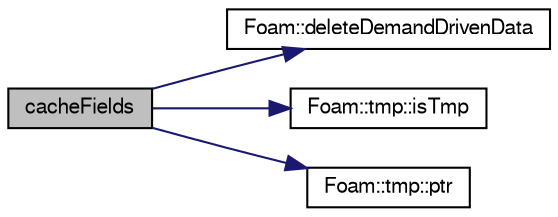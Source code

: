 digraph "cacheFields"
{
  bgcolor="transparent";
  edge [fontname="FreeSans",fontsize="10",labelfontname="FreeSans",labelfontsize="10"];
  node [fontname="FreeSans",fontsize="10",shape=record];
  rankdir="LR";
  Node150 [label="cacheFields",height=0.2,width=0.4,color="black", fillcolor="grey75", style="filled", fontcolor="black"];
  Node150 -> Node151 [color="midnightblue",fontsize="10",style="solid",fontname="FreeSans"];
  Node151 [label="Foam::deleteDemandDrivenData",height=0.2,width=0.4,color="black",URL="$a21124.html#a676ff999562d389fd174d693e17d230a"];
  Node150 -> Node152 [color="midnightblue",fontsize="10",style="solid",fontname="FreeSans"];
  Node152 [label="Foam::tmp::isTmp",height=0.2,width=0.4,color="black",URL="$a25962.html#a70128655989a3d463b2b8d78d7436ae4",tooltip="Return true if this is really a temporary object. "];
  Node150 -> Node153 [color="midnightblue",fontsize="10",style="solid",fontname="FreeSans"];
  Node153 [label="Foam::tmp::ptr",height=0.2,width=0.4,color="black",URL="$a25962.html#ad62d481db7f40d0856f327ac78cbb69f",tooltip="Return tmp pointer for reuse. "];
}
